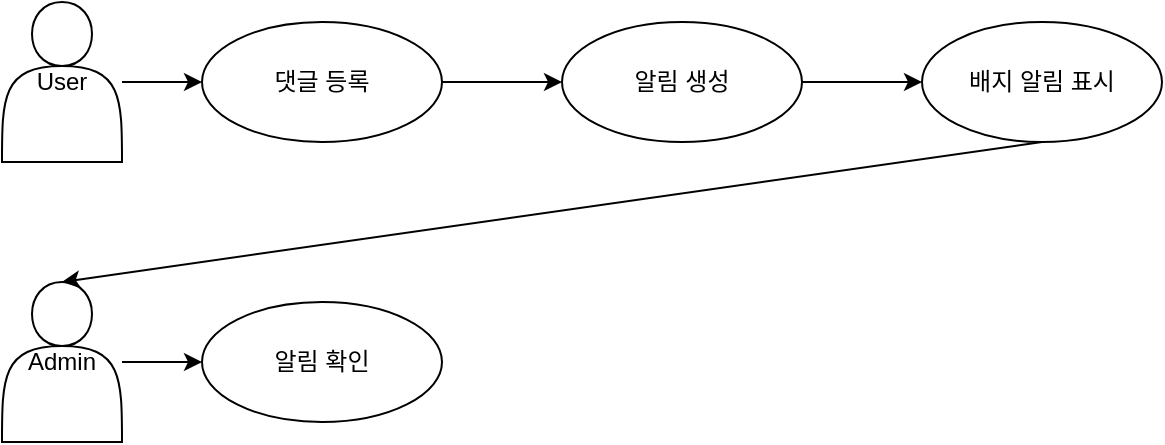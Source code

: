 <mxfile version="26.0.16">
  <diagram name="페이지-1" id="5RhP1U-tfqo7A7hQc4u4">
    <mxGraphModel dx="1180" dy="582" grid="1" gridSize="10" guides="1" tooltips="1" connect="1" arrows="1" fold="1" page="1" pageScale="1" pageWidth="827" pageHeight="1169" math="0" shadow="0">
      <root>
        <mxCell id="0" />
        <mxCell id="1" parent="0" />
        <mxCell id="2" value="User" style="shape=actor;whiteSpace=wrap;html=1;" parent="1" vertex="1">
          <mxGeometry x="50" y="100" width="60" height="80" as="geometry" />
        </mxCell>
        <mxCell id="3" value="Admin" style="shape=actor;whiteSpace=wrap;html=1;" parent="1" vertex="1">
          <mxGeometry x="50" y="240" width="60" height="80" as="geometry" />
        </mxCell>
        <mxCell id="4" value="댓글 등록" style="ellipse;whiteSpace=wrap;html=1;" parent="1" vertex="1">
          <mxGeometry x="150" y="110" width="120" height="60" as="geometry" />
        </mxCell>
        <mxCell id="5" value="알림 생성" style="ellipse;whiteSpace=wrap;html=1;" parent="1" vertex="1">
          <mxGeometry x="330" y="110" width="120" height="60" as="geometry" />
        </mxCell>
        <mxCell id="6" value="알림 확인" style="ellipse;whiteSpace=wrap;html=1;" parent="1" vertex="1">
          <mxGeometry x="150" y="250" width="120" height="60" as="geometry" />
        </mxCell>
        <mxCell id="7" value="배지 알림 표시" style="ellipse;whiteSpace=wrap;html=1;" parent="1" vertex="1">
          <mxGeometry x="510" y="110" width="120" height="60" as="geometry" />
        </mxCell>
        <mxCell id="8" parent="1" source="2" target="4" edge="1">
          <mxGeometry relative="1" as="geometry" />
        </mxCell>
        <mxCell id="9" parent="1" source="4" target="5" edge="1">
          <mxGeometry relative="1" as="geometry" />
        </mxCell>
        <mxCell id="11" parent="1" source="3" target="6" edge="1">
          <mxGeometry relative="1" as="geometry" />
        </mxCell>
        <mxCell id="12" parent="1" source="5" target="7" edge="1">
          <mxGeometry relative="1" as="geometry" />
        </mxCell>
        <mxCell id="13" style="entryX=0.5;entryY=0;entryDx=0;entryDy=0;exitX=0.5;exitY=1;exitDx=0;exitDy=0;" parent="1" source="7" target="3" edge="1">
          <mxGeometry relative="1" as="geometry" />
        </mxCell>
      </root>
    </mxGraphModel>
  </diagram>
</mxfile>
